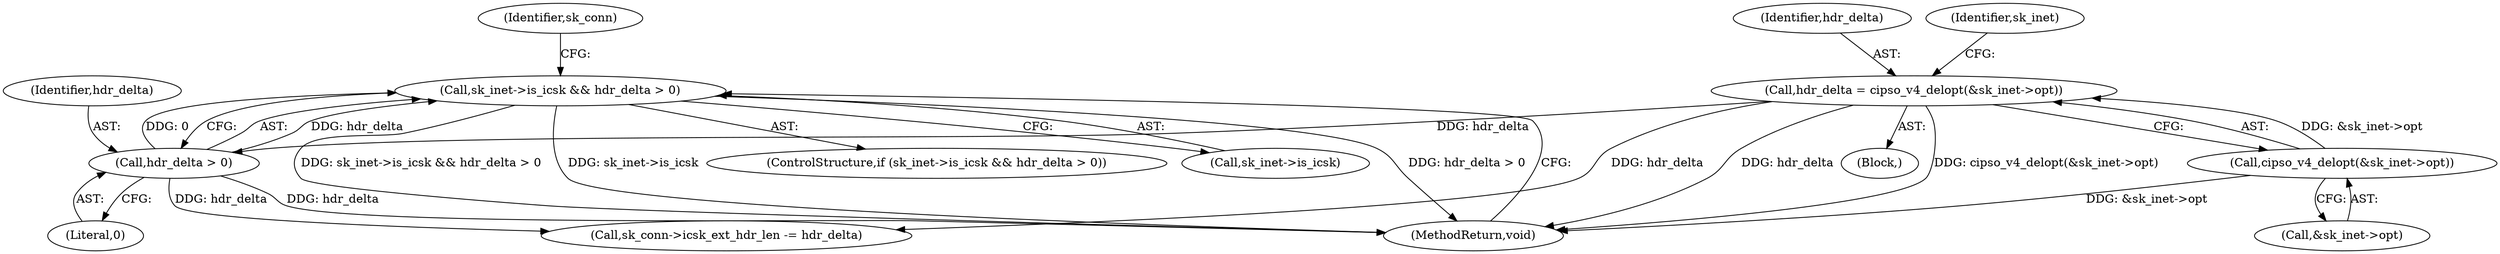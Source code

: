 digraph "0_linux_f6d8bd051c391c1c0458a30b2a7abcd939329259_8@pointer" {
"1000134" [label="(Call,sk_inet->is_icsk && hdr_delta > 0)"];
"1000138" [label="(Call,hdr_delta > 0)"];
"1000126" [label="(Call,hdr_delta = cipso_v4_delopt(&sk_inet->opt))"];
"1000128" [label="(Call,cipso_v4_delopt(&sk_inet->opt))"];
"1000133" [label="(ControlStructure,if (sk_inet->is_icsk && hdr_delta > 0))"];
"1000135" [label="(Call,sk_inet->is_icsk)"];
"1000157" [label="(MethodReturn,void)"];
"1000126" [label="(Call,hdr_delta = cipso_v4_delopt(&sk_inet->opt))"];
"1000144" [label="(Identifier,sk_conn)"];
"1000147" [label="(Call,sk_conn->icsk_ext_hdr_len -= hdr_delta)"];
"1000139" [label="(Identifier,hdr_delta)"];
"1000129" [label="(Call,&sk_inet->opt)"];
"1000134" [label="(Call,sk_inet->is_icsk && hdr_delta > 0)"];
"1000140" [label="(Literal,0)"];
"1000102" [label="(Block,)"];
"1000127" [label="(Identifier,hdr_delta)"];
"1000128" [label="(Call,cipso_v4_delopt(&sk_inet->opt))"];
"1000138" [label="(Call,hdr_delta > 0)"];
"1000136" [label="(Identifier,sk_inet)"];
"1000134" -> "1000133"  [label="AST: "];
"1000134" -> "1000135"  [label="CFG: "];
"1000134" -> "1000138"  [label="CFG: "];
"1000135" -> "1000134"  [label="AST: "];
"1000138" -> "1000134"  [label="AST: "];
"1000144" -> "1000134"  [label="CFG: "];
"1000157" -> "1000134"  [label="CFG: "];
"1000134" -> "1000157"  [label="DDG: sk_inet->is_icsk && hdr_delta > 0"];
"1000134" -> "1000157"  [label="DDG: sk_inet->is_icsk"];
"1000134" -> "1000157"  [label="DDG: hdr_delta > 0"];
"1000138" -> "1000134"  [label="DDG: hdr_delta"];
"1000138" -> "1000134"  [label="DDG: 0"];
"1000138" -> "1000140"  [label="CFG: "];
"1000139" -> "1000138"  [label="AST: "];
"1000140" -> "1000138"  [label="AST: "];
"1000138" -> "1000157"  [label="DDG: hdr_delta"];
"1000126" -> "1000138"  [label="DDG: hdr_delta"];
"1000138" -> "1000147"  [label="DDG: hdr_delta"];
"1000126" -> "1000102"  [label="AST: "];
"1000126" -> "1000128"  [label="CFG: "];
"1000127" -> "1000126"  [label="AST: "];
"1000128" -> "1000126"  [label="AST: "];
"1000136" -> "1000126"  [label="CFG: "];
"1000126" -> "1000157"  [label="DDG: hdr_delta"];
"1000126" -> "1000157"  [label="DDG: cipso_v4_delopt(&sk_inet->opt)"];
"1000128" -> "1000126"  [label="DDG: &sk_inet->opt"];
"1000126" -> "1000147"  [label="DDG: hdr_delta"];
"1000128" -> "1000129"  [label="CFG: "];
"1000129" -> "1000128"  [label="AST: "];
"1000128" -> "1000157"  [label="DDG: &sk_inet->opt"];
}

